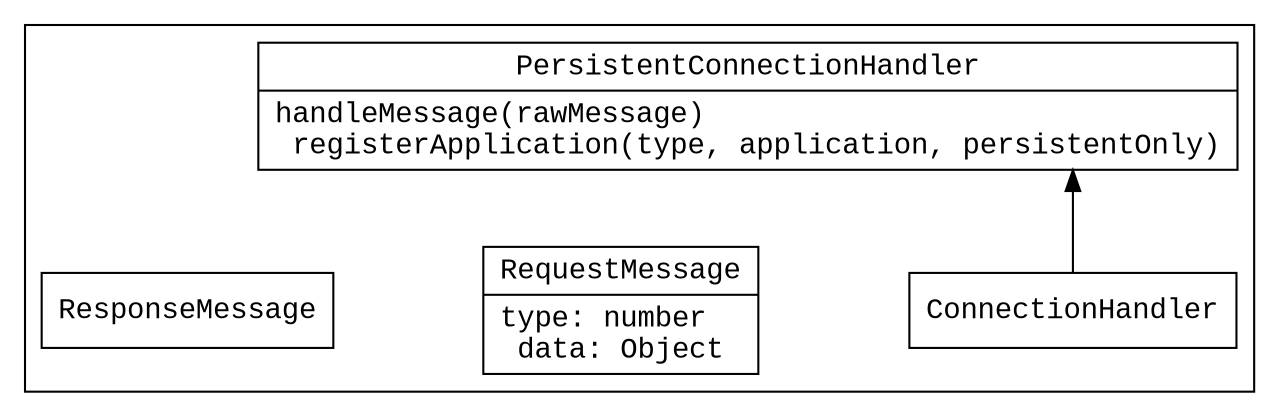 digraph "Rest Tasks Jun 2016" {
    concentrate=true
    rankdir = BT;
    graph [splines=ortho, nodesep=1]
    node [colorscheme=set312 shape=record fontname="Courier New"]
    
    subgraph cluster_server_transport {
        PersistentConnectionHandler [label="{\N|\
            handleMessage(rawMessage)\l\
            registerApplication(type, application, persistentOnly)\l\
        }"]
        ConnectionHandler -> PersistentConnectionHandler


        RequestMessage [label="{\N|\
            type: number\l\
            data: Object\l\
        }"]

        ResponseMessage
    }

    subgraph cluster_server_application {

    }

    subgraph cluster_client_transport {  
    }

    subgraph cluster_client_application {

    }

    subgraph cluster_message {

    }
}